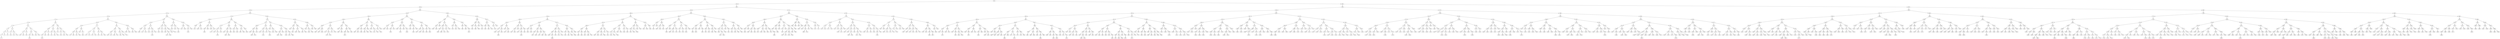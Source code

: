 digraph AVLBaum
{
813 -> 416;
813 -> 1430;
416 -> 263;
416 -> 634;
263 -> 155;
263 -> 359;
155 -> 107;
155 -> 202;
107 -> 56;
107 -> 138;
56 -> 31;
56 -> 84;
31 -> 15;
31 -> 46;
15 -> 8;
15 -> 22;
8 -> 5;
8 -> 11;
5 -> 3;
5 -> 7;
3 -> 1;
3 -> 4;
1 -> 2;
7 -> 6;
11 -> 9;
11 -> 13;
9 -> 10;
13 -> 12;
13 -> 14;
22 -> 19;
22 -> 27;
19 -> 17;
19 -> 21;
17 -> 16;
17 -> 18;
21 -> 20;
27 -> 25;
27 -> 29;
25 -> 24;
25 -> 26;
24 -> 23;
29 -> 28;
29 -> 30;
46 -> 39;
46 -> 49;
39 -> 36;
39 -> 42;
36 -> 34;
36 -> 37;
34 -> 32;
34 -> 35;
32 -> 33;
37 -> 38;
42 -> 40;
42 -> 44;
40 -> 41;
44 -> 43;
44 -> 45;
49 -> 48;
49 -> 52;
48 -> 47;
52 -> 51;
52 -> 54;
51 -> 50;
54 -> 53;
54 -> 55;
84 -> 69;
84 -> 99;
69 -> 64;
69 -> 77;
64 -> 60;
64 -> 66;
60 -> 58;
60 -> 62;
58 -> 57;
58 -> 59;
62 -> 61;
62 -> 63;
66 -> 65;
66 -> 67;
67 -> 68;
77 -> 73;
77 -> 80;
73 -> 71;
73 -> 75;
71 -> 70;
71 -> 72;
75 -> 74;
75 -> 76;
80 -> 78;
80 -> 82;
78 -> 79;
82 -> 81;
82 -> 83;
99 -> 92;
99 -> 103;
92 -> 88;
92 -> 96;
88 -> 86;
88 -> 90;
86 -> 85;
86 -> 87;
90 -> 89;
90 -> 91;
96 -> 94;
96 -> 98;
94 -> 93;
94 -> 95;
98 -> 97;
103 -> 101;
103 -> 105;
101 -> 100;
101 -> 102;
105 -> 104;
105 -> 106;
138 -> 122;
138 -> 146;
122 -> 114;
122 -> 128;
114 -> 110;
114 -> 117;
110 -> 109;
110 -> 112;
109 -> 108;
112 -> 111;
112 -> 113;
117 -> 116;
117 -> 120;
116 -> 115;
120 -> 118;
120 -> 121;
118 -> 119;
128 -> 125;
128 -> 134;
125 -> 123;
125 -> 127;
123 -> 124;
127 -> 126;
134 -> 130;
134 -> 136;
130 -> 129;
130 -> 132;
132 -> 131;
132 -> 133;
136 -> 135;
136 -> 137;
146 -> 141;
146 -> 150;
141 -> 140;
141 -> 143;
140 -> 139;
143 -> 142;
143 -> 144;
144 -> 145;
150 -> 148;
150 -> 153;
148 -> 147;
148 -> 149;
153 -> 151;
153 -> 154;
151 -> 152;
202 -> 172;
202 -> 240;
172 -> 162;
172 -> 189;
162 -> 158;
162 -> 167;
158 -> 156;
158 -> 160;
156 -> 157;
160 -> 159;
160 -> 161;
167 -> 165;
167 -> 169;
165 -> 163;
165 -> 166;
163 -> 164;
169 -> 168;
169 -> 170;
170 -> 171;
189 -> 180;
189 -> 195;
180 -> 177;
180 -> 186;
177 -> 174;
177 -> 178;
174 -> 173;
174 -> 175;
175 -> 176;
178 -> 179;
186 -> 182;
186 -> 187;
182 -> 181;
182 -> 184;
184 -> 183;
184 -> 185;
187 -> 188;
195 -> 192;
195 -> 199;
192 -> 191;
192 -> 194;
191 -> 190;
194 -> 193;
199 -> 197;
199 -> 201;
197 -> 196;
197 -> 198;
201 -> 200;
240 -> 221;
240 -> 253;
221 -> 211;
221 -> 227;
211 -> 208;
211 -> 216;
208 -> 204;
208 -> 209;
204 -> 203;
204 -> 206;
206 -> 205;
206 -> 207;
209 -> 210;
216 -> 213;
216 -> 218;
213 -> 212;
213 -> 215;
215 -> 214;
218 -> 217;
218 -> 219;
219 -> 220;
227 -> 223;
227 -> 233;
223 -> 222;
223 -> 225;
225 -> 224;
225 -> 226;
233 -> 231;
233 -> 236;
231 -> 229;
231 -> 232;
229 -> 228;
229 -> 230;
236 -> 235;
236 -> 238;
235 -> 234;
238 -> 237;
238 -> 239;
253 -> 245;
253 -> 259;
245 -> 242;
245 -> 249;
242 -> 241;
242 -> 244;
244 -> 243;
249 -> 247;
249 -> 251;
247 -> 246;
247 -> 248;
251 -> 250;
251 -> 252;
259 -> 255;
259 -> 261;
255 -> 254;
255 -> 257;
257 -> 256;
257 -> 258;
261 -> 260;
261 -> 262;
359 -> 319;
359 -> 392;
319 -> 294;
319 -> 338;
294 -> 280;
294 -> 308;
280 -> 270;
280 -> 286;
270 -> 266;
270 -> 276;
266 -> 265;
266 -> 268;
265 -> 264;
268 -> 267;
268 -> 269;
276 -> 272;
276 -> 278;
272 -> 271;
272 -> 274;
274 -> 273;
274 -> 275;
278 -> 277;
278 -> 279;
286 -> 282;
286 -> 291;
282 -> 281;
282 -> 284;
284 -> 283;
284 -> 285;
291 -> 289;
291 -> 292;
289 -> 288;
289 -> 290;
288 -> 287;
292 -> 293;
308 -> 301;
308 -> 314;
301 -> 298;
301 -> 305;
298 -> 296;
298 -> 300;
296 -> 295;
296 -> 297;
300 -> 299;
305 -> 303;
305 -> 306;
303 -> 302;
303 -> 304;
306 -> 307;
314 -> 310;
314 -> 317;
310 -> 309;
310 -> 312;
312 -> 311;
312 -> 313;
317 -> 315;
317 -> 318;
315 -> 316;
338 -> 328;
338 -> 346;
328 -> 323;
328 -> 333;
323 -> 321;
323 -> 326;
321 -> 320;
321 -> 322;
326 -> 324;
326 -> 327;
324 -> 325;
333 -> 330;
333 -> 335;
330 -> 329;
330 -> 332;
332 -> 331;
335 -> 334;
335 -> 337;
337 -> 336;
346 -> 341;
346 -> 353;
341 -> 340;
341 -> 344;
340 -> 339;
344 -> 342;
344 -> 345;
342 -> 343;
353 -> 349;
353 -> 356;
349 -> 348;
349 -> 351;
348 -> 347;
351 -> 350;
351 -> 352;
356 -> 354;
356 -> 357;
354 -> 355;
357 -> 358;
392 -> 377;
392 -> 404;
377 -> 365;
377 -> 384;
365 -> 363;
365 -> 372;
363 -> 361;
363 -> 364;
361 -> 360;
361 -> 362;
372 -> 368;
372 -> 375;
368 -> 367;
368 -> 370;
367 -> 366;
370 -> 369;
370 -> 371;
375 -> 374;
375 -> 376;
374 -> 373;
384 -> 380;
384 -> 387;
380 -> 379;
380 -> 382;
379 -> 378;
382 -> 381;
382 -> 383;
387 -> 385;
387 -> 389;
385 -> 386;
389 -> 388;
389 -> 390;
390 -> 391;
404 -> 399;
404 -> 411;
399 -> 395;
399 -> 401;
395 -> 393;
395 -> 397;
393 -> 394;
397 -> 396;
397 -> 398;
401 -> 400;
401 -> 403;
403 -> 402;
411 -> 407;
411 -> 414;
407 -> 406;
407 -> 409;
406 -> 405;
409 -> 408;
409 -> 410;
414 -> 412;
414 -> 415;
412 -> 413;
634 -> 550;
634 -> 712;
550 -> 489;
550 -> 585;
489 -> 444;
489 -> 532;
444 -> 430;
444 -> 463;
430 -> 424;
430 -> 436;
424 -> 419;
424 -> 426;
419 -> 417;
419 -> 422;
417 -> 418;
422 -> 421;
422 -> 423;
421 -> 420;
426 -> 425;
426 -> 428;
428 -> 427;
428 -> 429;
436 -> 434;
436 -> 441;
434 -> 432;
434 -> 435;
432 -> 431;
432 -> 433;
441 -> 438;
441 -> 442;
438 -> 437;
438 -> 439;
439 -> 440;
442 -> 443;
463 -> 450;
463 -> 477;
450 -> 447;
450 -> 456;
447 -> 445;
447 -> 448;
445 -> 446;
448 -> 449;
456 -> 453;
456 -> 459;
453 -> 452;
453 -> 454;
452 -> 451;
454 -> 455;
459 -> 458;
459 -> 461;
458 -> 457;
461 -> 460;
461 -> 462;
477 -> 471;
477 -> 484;
471 -> 468;
471 -> 475;
468 -> 465;
468 -> 469;
465 -> 464;
465 -> 467;
467 -> 466;
469 -> 470;
475 -> 473;
475 -> 476;
473 -> 472;
473 -> 474;
484 -> 480;
484 -> 487;
480 -> 479;
480 -> 482;
479 -> 478;
482 -> 481;
482 -> 483;
487 -> 485;
487 -> 488;
485 -> 486;
532 -> 515;
532 -> 543;
515 -> 502;
515 -> 526;
502 -> 495;
502 -> 510;
495 -> 492;
495 -> 498;
492 -> 491;
492 -> 493;
491 -> 490;
493 -> 494;
498 -> 496;
498 -> 500;
496 -> 497;
500 -> 499;
500 -> 501;
510 -> 506;
510 -> 512;
506 -> 504;
506 -> 508;
504 -> 503;
504 -> 505;
508 -> 507;
508 -> 509;
512 -> 511;
512 -> 513;
513 -> 514;
526 -> 522;
526 -> 529;
522 -> 519;
522 -> 524;
519 -> 517;
519 -> 521;
517 -> 516;
517 -> 518;
521 -> 520;
524 -> 523;
524 -> 525;
529 -> 527;
529 -> 531;
527 -> 528;
531 -> 530;
543 -> 539;
543 -> 547;
539 -> 536;
539 -> 541;
536 -> 534;
536 -> 537;
534 -> 533;
534 -> 535;
537 -> 538;
541 -> 540;
541 -> 542;
547 -> 545;
547 -> 549;
545 -> 544;
545 -> 546;
549 -> 548;
585 -> 562;
585 -> 608;
562 -> 555;
562 -> 574;
555 -> 553;
555 -> 559;
553 -> 551;
553 -> 554;
551 -> 552;
559 -> 557;
559 -> 560;
557 -> 556;
557 -> 558;
560 -> 561;
574 -> 567;
574 -> 580;
567 -> 565;
567 -> 571;
565 -> 564;
565 -> 566;
564 -> 563;
571 -> 569;
571 -> 573;
569 -> 568;
569 -> 570;
573 -> 572;
580 -> 577;
580 -> 583;
577 -> 575;
577 -> 579;
575 -> 576;
579 -> 578;
583 -> 581;
583 -> 584;
581 -> 582;
608 -> 596;
608 -> 622;
596 -> 591;
596 -> 602;
591 -> 588;
591 -> 593;
588 -> 587;
588 -> 589;
587 -> 586;
589 -> 590;
593 -> 592;
593 -> 594;
594 -> 595;
602 -> 599;
602 -> 606;
599 -> 598;
599 -> 600;
598 -> 597;
600 -> 601;
606 -> 604;
606 -> 607;
604 -> 603;
604 -> 605;
622 -> 617;
622 -> 629;
617 -> 614;
617 -> 619;
614 -> 610;
614 -> 615;
610 -> 609;
610 -> 612;
612 -> 611;
612 -> 613;
615 -> 616;
619 -> 618;
619 -> 620;
620 -> 621;
629 -> 625;
629 -> 632;
625 -> 623;
625 -> 627;
623 -> 624;
627 -> 626;
627 -> 628;
632 -> 631;
632 -> 633;
631 -> 630;
712 -> 686;
712 -> 763;
686 -> 661;
686 -> 696;
661 -> 646;
661 -> 669;
646 -> 639;
646 -> 653;
639 -> 637;
639 -> 643;
637 -> 635;
637 -> 638;
635 -> 636;
643 -> 641;
643 -> 645;
641 -> 640;
641 -> 642;
645 -> 644;
653 -> 649;
653 -> 656;
649 -> 648;
649 -> 651;
648 -> 647;
651 -> 650;
651 -> 652;
656 -> 654;
656 -> 658;
654 -> 655;
658 -> 657;
658 -> 659;
659 -> 660;
669 -> 666;
669 -> 674;
666 -> 663;
666 -> 668;
663 -> 662;
663 -> 664;
664 -> 665;
668 -> 667;
674 -> 672;
674 -> 682;
672 -> 671;
672 -> 673;
671 -> 670;
682 -> 678;
682 -> 684;
678 -> 676;
678 -> 680;
676 -> 675;
676 -> 677;
680 -> 679;
680 -> 681;
684 -> 683;
684 -> 685;
696 -> 691;
696 -> 706;
691 -> 689;
691 -> 693;
689 -> 688;
689 -> 690;
688 -> 687;
693 -> 692;
693 -> 695;
695 -> 694;
706 -> 702;
706 -> 709;
702 -> 698;
702 -> 704;
698 -> 697;
698 -> 700;
700 -> 699;
700 -> 701;
704 -> 703;
704 -> 705;
709 -> 708;
709 -> 710;
708 -> 707;
710 -> 711;
763 -> 730;
763 -> 784;
730 -> 720;
730 -> 748;
720 -> 716;
720 -> 724;
716 -> 714;
716 -> 718;
714 -> 713;
714 -> 715;
718 -> 717;
718 -> 719;
724 -> 722;
724 -> 728;
722 -> 721;
722 -> 723;
728 -> 726;
728 -> 729;
726 -> 725;
726 -> 727;
748 -> 739;
748 -> 755;
739 -> 733;
739 -> 742;
733 -> 731;
733 -> 735;
731 -> 732;
735 -> 734;
735 -> 737;
737 -> 736;
737 -> 738;
742 -> 741;
742 -> 746;
741 -> 740;
746 -> 744;
746 -> 747;
744 -> 743;
744 -> 745;
755 -> 752;
755 -> 758;
752 -> 750;
752 -> 754;
750 -> 749;
750 -> 751;
754 -> 753;
758 -> 757;
758 -> 761;
757 -> 756;
761 -> 760;
761 -> 762;
760 -> 759;
784 -> 775;
784 -> 798;
775 -> 767;
775 -> 780;
767 -> 765;
767 -> 771;
765 -> 764;
765 -> 766;
771 -> 769;
771 -> 773;
769 -> 768;
769 -> 770;
773 -> 772;
773 -> 774;
780 -> 778;
780 -> 782;
778 -> 777;
778 -> 779;
777 -> 776;
782 -> 781;
782 -> 783;
798 -> 790;
798 -> 808;
790 -> 787;
790 -> 794;
787 -> 786;
787 -> 789;
786 -> 785;
789 -> 788;
794 -> 792;
794 -> 796;
792 -> 791;
792 -> 793;
796 -> 795;
796 -> 797;
808 -> 802;
808 -> 811;
802 -> 800;
802 -> 805;
800 -> 799;
800 -> 801;
805 -> 804;
805 -> 806;
804 -> 803;
806 -> 807;
811 -> 810;
811 -> 812;
810 -> 809;
1430 -> 1154;
1430 -> 1655;
1154 -> 1020;
1154 -> 1274;
1020 -> 915;
1020 -> 1087;
915 -> 853;
915 -> 976;
853 -> 833;
853 -> 882;
833 -> 822;
833 -> 842;
822 -> 818;
822 -> 827;
818 -> 815;
818 -> 820;
815 -> 814;
815 -> 816;
816 -> 817;
820 -> 819;
820 -> 821;
827 -> 824;
827 -> 831;
824 -> 823;
824 -> 826;
826 -> 825;
831 -> 829;
831 -> 832;
829 -> 828;
829 -> 830;
842 -> 838;
842 -> 847;
838 -> 835;
838 -> 840;
835 -> 834;
835 -> 836;
836 -> 837;
840 -> 839;
840 -> 841;
847 -> 845;
847 -> 849;
845 -> 844;
845 -> 846;
844 -> 843;
849 -> 848;
849 -> 851;
851 -> 850;
851 -> 852;
882 -> 865;
882 -> 897;
865 -> 857;
865 -> 875;
857 -> 855;
857 -> 861;
855 -> 854;
855 -> 856;
861 -> 859;
861 -> 863;
859 -> 858;
859 -> 860;
863 -> 862;
863 -> 864;
875 -> 870;
875 -> 878;
870 -> 868;
870 -> 872;
868 -> 867;
868 -> 869;
867 -> 866;
872 -> 871;
872 -> 873;
873 -> 874;
878 -> 876;
878 -> 880;
876 -> 877;
880 -> 879;
880 -> 881;
897 -> 889;
897 -> 907;
889 -> 885;
889 -> 892;
885 -> 884;
885 -> 887;
884 -> 883;
887 -> 886;
887 -> 888;
892 -> 891;
892 -> 895;
891 -> 890;
895 -> 893;
895 -> 896;
893 -> 894;
907 -> 901;
907 -> 910;
901 -> 899;
901 -> 904;
899 -> 898;
899 -> 900;
904 -> 903;
904 -> 905;
903 -> 902;
905 -> 906;
910 -> 908;
910 -> 912;
908 -> 909;
912 -> 911;
912 -> 914;
914 -> 913;
976 -> 941;
976 -> 1000;
941 -> 926;
941 -> 956;
926 -> 919;
926 -> 935;
919 -> 917;
919 -> 923;
917 -> 916;
917 -> 918;
923 -> 921;
923 -> 925;
921 -> 920;
921 -> 922;
925 -> 924;
935 -> 932;
935 -> 937;
932 -> 928;
932 -> 934;
928 -> 927;
928 -> 930;
930 -> 929;
930 -> 931;
934 -> 933;
937 -> 936;
937 -> 939;
939 -> 938;
939 -> 940;
956 -> 948;
956 -> 968;
948 -> 945;
948 -> 951;
945 -> 943;
945 -> 947;
943 -> 942;
943 -> 944;
947 -> 946;
951 -> 950;
951 -> 953;
950 -> 949;
953 -> 952;
953 -> 954;
954 -> 955;
968 -> 963;
968 -> 971;
963 -> 959;
963 -> 965;
959 -> 958;
959 -> 961;
958 -> 957;
961 -> 960;
961 -> 962;
965 -> 964;
965 -> 966;
966 -> 967;
971 -> 970;
971 -> 974;
970 -> 969;
974 -> 972;
974 -> 975;
972 -> 973;
1000 -> 987;
1000 -> 1008;
987 -> 981;
987 -> 993;
981 -> 979;
981 -> 984;
979 -> 978;
979 -> 980;
978 -> 977;
984 -> 983;
984 -> 986;
983 -> 982;
986 -> 985;
993 -> 989;
993 -> 997;
989 -> 988;
989 -> 991;
991 -> 990;
991 -> 992;
997 -> 995;
997 -> 998;
995 -> 994;
995 -> 996;
998 -> 999;
1008 -> 1003;
1008 -> 1013;
1003 -> 1002;
1003 -> 1005;
1002 -> 1001;
1005 -> 1004;
1005 -> 1006;
1006 -> 1007;
1013 -> 1010;
1013 -> 1016;
1010 -> 1009;
1010 -> 1011;
1011 -> 1012;
1016 -> 1014;
1016 -> 1018;
1014 -> 1015;
1018 -> 1017;
1018 -> 1019;
1087 -> 1057;
1087 -> 1114;
1057 -> 1037;
1057 -> 1067;
1037 -> 1026;
1037 -> 1048;
1026 -> 1024;
1026 -> 1032;
1024 -> 1022;
1024 -> 1025;
1022 -> 1021;
1022 -> 1023;
1032 -> 1029;
1032 -> 1035;
1029 -> 1027;
1029 -> 1031;
1027 -> 1028;
1031 -> 1030;
1035 -> 1033;
1035 -> 1036;
1033 -> 1034;
1048 -> 1043;
1048 -> 1054;
1043 -> 1040;
1043 -> 1046;
1040 -> 1038;
1040 -> 1041;
1038 -> 1039;
1041 -> 1042;
1046 -> 1045;
1046 -> 1047;
1045 -> 1044;
1054 -> 1052;
1054 -> 1055;
1052 -> 1050;
1052 -> 1053;
1050 -> 1049;
1050 -> 1051;
1055 -> 1056;
1067 -> 1063;
1067 -> 1077;
1063 -> 1060;
1063 -> 1065;
1060 -> 1059;
1060 -> 1062;
1059 -> 1058;
1062 -> 1061;
1065 -> 1064;
1065 -> 1066;
1077 -> 1072;
1077 -> 1082;
1072 -> 1069;
1072 -> 1074;
1069 -> 1068;
1069 -> 1071;
1071 -> 1070;
1074 -> 1073;
1074 -> 1075;
1075 -> 1076;
1082 -> 1080;
1082 -> 1084;
1080 -> 1078;
1080 -> 1081;
1078 -> 1079;
1084 -> 1083;
1084 -> 1086;
1086 -> 1085;
1114 -> 1103;
1114 -> 1133;
1103 -> 1096;
1103 -> 1108;
1096 -> 1092;
1096 -> 1100;
1092 -> 1090;
1092 -> 1094;
1090 -> 1088;
1090 -> 1091;
1088 -> 1089;
1094 -> 1093;
1094 -> 1095;
1100 -> 1098;
1100 -> 1101;
1098 -> 1097;
1098 -> 1099;
1101 -> 1102;
1108 -> 1106;
1108 -> 1112;
1106 -> 1105;
1106 -> 1107;
1105 -> 1104;
1112 -> 1110;
1112 -> 1113;
1110 -> 1109;
1110 -> 1111;
1133 -> 1121;
1133 -> 1146;
1121 -> 1117;
1121 -> 1126;
1117 -> 1116;
1117 -> 1119;
1116 -> 1115;
1119 -> 1118;
1119 -> 1120;
1126 -> 1124;
1126 -> 1130;
1124 -> 1122;
1124 -> 1125;
1122 -> 1123;
1130 -> 1128;
1130 -> 1131;
1128 -> 1127;
1128 -> 1129;
1131 -> 1132;
1146 -> 1140;
1146 -> 1151;
1140 -> 1137;
1140 -> 1142;
1137 -> 1135;
1137 -> 1138;
1135 -> 1134;
1135 -> 1136;
1138 -> 1139;
1142 -> 1141;
1142 -> 1144;
1144 -> 1143;
1144 -> 1145;
1151 -> 1149;
1151 -> 1153;
1149 -> 1147;
1149 -> 1150;
1147 -> 1148;
1153 -> 1152;
1274 -> 1209;
1274 -> 1336;
1209 -> 1191;
1209 -> 1242;
1191 -> 1175;
1191 -> 1203;
1175 -> 1165;
1175 -> 1182;
1165 -> 1160;
1165 -> 1170;
1160 -> 1156;
1160 -> 1163;
1156 -> 1155;
1156 -> 1158;
1158 -> 1157;
1158 -> 1159;
1163 -> 1161;
1163 -> 1164;
1161 -> 1162;
1170 -> 1167;
1170 -> 1172;
1167 -> 1166;
1167 -> 1168;
1168 -> 1169;
1172 -> 1171;
1172 -> 1173;
1173 -> 1174;
1182 -> 1179;
1182 -> 1188;
1179 -> 1177;
1179 -> 1180;
1177 -> 1176;
1177 -> 1178;
1180 -> 1181;
1188 -> 1186;
1188 -> 1189;
1186 -> 1184;
1186 -> 1187;
1184 -> 1183;
1184 -> 1185;
1189 -> 1190;
1203 -> 1197;
1203 -> 1205;
1197 -> 1193;
1197 -> 1200;
1193 -> 1192;
1193 -> 1195;
1195 -> 1194;
1195 -> 1196;
1200 -> 1198;
1200 -> 1202;
1198 -> 1199;
1202 -> 1201;
1205 -> 1204;
1205 -> 1207;
1207 -> 1206;
1207 -> 1208;
1242 -> 1226;
1242 -> 1254;
1226 -> 1219;
1226 -> 1236;
1219 -> 1213;
1219 -> 1222;
1213 -> 1211;
1213 -> 1216;
1211 -> 1210;
1211 -> 1212;
1216 -> 1215;
1216 -> 1217;
1215 -> 1214;
1217 -> 1218;
1222 -> 1220;
1222 -> 1224;
1220 -> 1221;
1224 -> 1223;
1224 -> 1225;
1236 -> 1231;
1236 -> 1239;
1231 -> 1228;
1231 -> 1233;
1228 -> 1227;
1228 -> 1229;
1229 -> 1230;
1233 -> 1232;
1233 -> 1235;
1235 -> 1234;
1239 -> 1237;
1239 -> 1241;
1237 -> 1238;
1241 -> 1240;
1254 -> 1249;
1254 -> 1264;
1249 -> 1246;
1249 -> 1252;
1246 -> 1244;
1246 -> 1247;
1244 -> 1243;
1244 -> 1245;
1247 -> 1248;
1252 -> 1250;
1252 -> 1253;
1250 -> 1251;
1264 -> 1261;
1264 -> 1269;
1261 -> 1257;
1261 -> 1262;
1257 -> 1256;
1257 -> 1259;
1256 -> 1255;
1259 -> 1258;
1259 -> 1260;
1262 -> 1263;
1269 -> 1267;
1269 -> 1271;
1267 -> 1265;
1267 -> 1268;
1265 -> 1266;
1271 -> 1270;
1271 -> 1272;
1272 -> 1273;
1336 -> 1302;
1336 -> 1388;
1302 -> 1286;
1302 -> 1322;
1286 -> 1279;
1286 -> 1292;
1279 -> 1276;
1279 -> 1282;
1276 -> 1275;
1276 -> 1277;
1277 -> 1278;
1282 -> 1280;
1282 -> 1284;
1280 -> 1281;
1284 -> 1283;
1284 -> 1285;
1292 -> 1289;
1292 -> 1296;
1289 -> 1288;
1289 -> 1291;
1288 -> 1287;
1291 -> 1290;
1296 -> 1294;
1296 -> 1299;
1294 -> 1293;
1294 -> 1295;
1299 -> 1297;
1299 -> 1300;
1297 -> 1298;
1300 -> 1301;
1322 -> 1312;
1322 -> 1331;
1312 -> 1306;
1312 -> 1318;
1306 -> 1304;
1306 -> 1310;
1304 -> 1303;
1304 -> 1305;
1310 -> 1308;
1310 -> 1311;
1308 -> 1307;
1308 -> 1309;
1318 -> 1316;
1318 -> 1320;
1316 -> 1314;
1316 -> 1317;
1314 -> 1313;
1314 -> 1315;
1320 -> 1319;
1320 -> 1321;
1331 -> 1326;
1331 -> 1333;
1326 -> 1324;
1326 -> 1328;
1324 -> 1323;
1324 -> 1325;
1328 -> 1327;
1328 -> 1329;
1329 -> 1330;
1333 -> 1332;
1333 -> 1334;
1334 -> 1335;
1388 -> 1355;
1388 -> 1405;
1355 -> 1347;
1355 -> 1372;
1347 -> 1341;
1347 -> 1351;
1341 -> 1338;
1341 -> 1343;
1338 -> 1337;
1338 -> 1340;
1340 -> 1339;
1343 -> 1342;
1343 -> 1345;
1345 -> 1344;
1345 -> 1346;
1351 -> 1349;
1351 -> 1353;
1349 -> 1348;
1349 -> 1350;
1353 -> 1352;
1353 -> 1354;
1372 -> 1364;
1372 -> 1381;
1364 -> 1359;
1364 -> 1368;
1359 -> 1357;
1359 -> 1362;
1357 -> 1356;
1357 -> 1358;
1362 -> 1360;
1362 -> 1363;
1360 -> 1361;
1368 -> 1366;
1368 -> 1370;
1366 -> 1365;
1366 -> 1367;
1370 -> 1369;
1370 -> 1371;
1381 -> 1376;
1381 -> 1385;
1376 -> 1374;
1376 -> 1378;
1374 -> 1373;
1374 -> 1375;
1378 -> 1377;
1378 -> 1380;
1380 -> 1379;
1385 -> 1383;
1385 -> 1387;
1383 -> 1382;
1383 -> 1384;
1387 -> 1386;
1405 -> 1394;
1405 -> 1417;
1394 -> 1391;
1394 -> 1399;
1391 -> 1389;
1391 -> 1393;
1389 -> 1390;
1393 -> 1392;
1399 -> 1397;
1399 -> 1403;
1397 -> 1395;
1397 -> 1398;
1395 -> 1396;
1403 -> 1401;
1403 -> 1404;
1401 -> 1400;
1401 -> 1402;
1417 -> 1410;
1417 -> 1425;
1410 -> 1408;
1410 -> 1414;
1408 -> 1406;
1408 -> 1409;
1406 -> 1407;
1414 -> 1412;
1414 -> 1416;
1412 -> 1411;
1412 -> 1413;
1416 -> 1415;
1425 -> 1421;
1425 -> 1427;
1421 -> 1419;
1421 -> 1423;
1419 -> 1418;
1419 -> 1420;
1423 -> 1422;
1423 -> 1424;
1427 -> 1426;
1427 -> 1429;
1429 -> 1428;
1655 -> 1561;
1655 -> 1892;
1561 -> 1517;
1561 -> 1604;
1517 -> 1480;
1517 -> 1536;
1480 -> 1452;
1480 -> 1503;
1452 -> 1439;
1452 -> 1462;
1439 -> 1433;
1439 -> 1445;
1433 -> 1432;
1433 -> 1435;
1432 -> 1431;
1435 -> 1434;
1435 -> 1437;
1437 -> 1436;
1437 -> 1438;
1445 -> 1441;
1445 -> 1449;
1441 -> 1440;
1441 -> 1443;
1443 -> 1442;
1443 -> 1444;
1449 -> 1447;
1449 -> 1450;
1447 -> 1446;
1447 -> 1448;
1450 -> 1451;
1462 -> 1456;
1462 -> 1472;
1456 -> 1454;
1456 -> 1460;
1454 -> 1453;
1454 -> 1455;
1460 -> 1458;
1460 -> 1461;
1458 -> 1457;
1458 -> 1459;
1472 -> 1468;
1472 -> 1475;
1468 -> 1464;
1468 -> 1470;
1464 -> 1463;
1464 -> 1466;
1466 -> 1465;
1466 -> 1467;
1470 -> 1469;
1470 -> 1471;
1475 -> 1473;
1475 -> 1478;
1473 -> 1474;
1478 -> 1476;
1478 -> 1479;
1476 -> 1477;
1503 -> 1491;
1503 -> 1510;
1491 -> 1486;
1491 -> 1497;
1486 -> 1484;
1486 -> 1488;
1484 -> 1482;
1484 -> 1485;
1482 -> 1481;
1482 -> 1483;
1488 -> 1487;
1488 -> 1490;
1490 -> 1489;
1497 -> 1494;
1497 -> 1500;
1494 -> 1493;
1494 -> 1495;
1493 -> 1492;
1495 -> 1496;
1500 -> 1498;
1500 -> 1502;
1498 -> 1499;
1502 -> 1501;
1510 -> 1507;
1510 -> 1514;
1507 -> 1505;
1507 -> 1508;
1505 -> 1504;
1505 -> 1506;
1508 -> 1509;
1514 -> 1512;
1514 -> 1516;
1512 -> 1511;
1512 -> 1513;
1516 -> 1515;
1536 -> 1525;
1536 -> 1552;
1525 -> 1520;
1525 -> 1530;
1520 -> 1518;
1520 -> 1522;
1518 -> 1519;
1522 -> 1521;
1522 -> 1523;
1523 -> 1524;
1530 -> 1528;
1530 -> 1534;
1528 -> 1526;
1528 -> 1529;
1526 -> 1527;
1534 -> 1532;
1534 -> 1535;
1532 -> 1531;
1532 -> 1533;
1552 -> 1541;
1552 -> 1558;
1541 -> 1538;
1541 -> 1547;
1538 -> 1537;
1538 -> 1539;
1539 -> 1540;
1547 -> 1543;
1547 -> 1549;
1543 -> 1542;
1543 -> 1545;
1545 -> 1544;
1545 -> 1546;
1549 -> 1548;
1549 -> 1551;
1551 -> 1550;
1558 -> 1556;
1558 -> 1559;
1556 -> 1554;
1556 -> 1557;
1554 -> 1553;
1554 -> 1555;
1559 -> 1560;
1604 -> 1580;
1604 -> 1634;
1580 -> 1569;
1580 -> 1592;
1569 -> 1566;
1569 -> 1576;
1566 -> 1563;
1566 -> 1568;
1563 -> 1562;
1563 -> 1564;
1564 -> 1565;
1568 -> 1567;
1576 -> 1573;
1576 -> 1578;
1573 -> 1571;
1573 -> 1574;
1571 -> 1570;
1571 -> 1572;
1574 -> 1575;
1578 -> 1577;
1578 -> 1579;
1592 -> 1587;
1592 -> 1599;
1587 -> 1584;
1587 -> 1589;
1584 -> 1582;
1584 -> 1585;
1582 -> 1581;
1582 -> 1583;
1585 -> 1586;
1589 -> 1588;
1589 -> 1591;
1591 -> 1590;
1599 -> 1595;
1599 -> 1602;
1595 -> 1594;
1595 -> 1597;
1594 -> 1593;
1597 -> 1596;
1597 -> 1598;
1602 -> 1601;
1602 -> 1603;
1601 -> 1600;
1634 -> 1620;
1634 -> 1647;
1620 -> 1613;
1620 -> 1628;
1613 -> 1610;
1613 -> 1617;
1610 -> 1607;
1610 -> 1611;
1607 -> 1605;
1607 -> 1608;
1605 -> 1606;
1608 -> 1609;
1611 -> 1612;
1617 -> 1615;
1617 -> 1619;
1615 -> 1614;
1615 -> 1616;
1619 -> 1618;
1628 -> 1625;
1628 -> 1631;
1625 -> 1622;
1625 -> 1626;
1622 -> 1621;
1622 -> 1623;
1623 -> 1624;
1626 -> 1627;
1631 -> 1630;
1631 -> 1632;
1630 -> 1629;
1632 -> 1633;
1647 -> 1642;
1647 -> 1650;
1642 -> 1638;
1642 -> 1645;
1638 -> 1636;
1638 -> 1640;
1636 -> 1635;
1636 -> 1637;
1640 -> 1639;
1640 -> 1641;
1645 -> 1644;
1645 -> 1646;
1644 -> 1643;
1650 -> 1649;
1650 -> 1652;
1649 -> 1648;
1652 -> 1651;
1652 -> 1654;
1654 -> 1653;
1892 -> 1780;
1892 -> 1962;
1780 -> 1715;
1780 -> 1833;
1715 -> 1679;
1715 -> 1753;
1679 -> 1671;
1679 -> 1694;
1671 -> 1661;
1671 -> 1676;
1661 -> 1658;
1661 -> 1667;
1658 -> 1657;
1658 -> 1659;
1657 -> 1656;
1659 -> 1660;
1667 -> 1665;
1667 -> 1669;
1665 -> 1663;
1665 -> 1666;
1663 -> 1662;
1663 -> 1664;
1669 -> 1668;
1669 -> 1670;
1676 -> 1674;
1676 -> 1677;
1674 -> 1673;
1674 -> 1675;
1673 -> 1672;
1677 -> 1678;
1694 -> 1689;
1694 -> 1702;
1689 -> 1684;
1689 -> 1691;
1684 -> 1682;
1684 -> 1686;
1682 -> 1680;
1682 -> 1683;
1680 -> 1681;
1686 -> 1685;
1686 -> 1687;
1687 -> 1688;
1691 -> 1690;
1691 -> 1693;
1693 -> 1692;
1702 -> 1699;
1702 -> 1708;
1699 -> 1697;
1699 -> 1701;
1697 -> 1695;
1697 -> 1698;
1695 -> 1696;
1701 -> 1700;
1708 -> 1705;
1708 -> 1711;
1705 -> 1704;
1705 -> 1706;
1704 -> 1703;
1706 -> 1707;
1711 -> 1710;
1711 -> 1713;
1710 -> 1709;
1713 -> 1712;
1713 -> 1714;
1753 -> 1732;
1753 -> 1767;
1732 -> 1725;
1732 -> 1742;
1725 -> 1722;
1725 -> 1728;
1722 -> 1718;
1722 -> 1724;
1718 -> 1717;
1718 -> 1720;
1717 -> 1716;
1720 -> 1719;
1720 -> 1721;
1724 -> 1723;
1728 -> 1727;
1728 -> 1730;
1727 -> 1726;
1730 -> 1729;
1730 -> 1731;
1742 -> 1738;
1742 -> 1747;
1738 -> 1736;
1738 -> 1740;
1736 -> 1734;
1736 -> 1737;
1734 -> 1733;
1734 -> 1735;
1740 -> 1739;
1740 -> 1741;
1747 -> 1744;
1747 -> 1750;
1744 -> 1743;
1744 -> 1746;
1746 -> 1745;
1750 -> 1749;
1750 -> 1752;
1749 -> 1748;
1752 -> 1751;
1767 -> 1762;
1767 -> 1773;
1762 -> 1758;
1762 -> 1765;
1758 -> 1755;
1758 -> 1760;
1755 -> 1754;
1755 -> 1756;
1756 -> 1757;
1760 -> 1759;
1760 -> 1761;
1765 -> 1764;
1765 -> 1766;
1764 -> 1763;
1773 -> 1771;
1773 -> 1777;
1771 -> 1769;
1771 -> 1772;
1769 -> 1768;
1769 -> 1770;
1777 -> 1775;
1777 -> 1778;
1775 -> 1774;
1775 -> 1776;
1778 -> 1779;
1833 -> 1805;
1833 -> 1860;
1805 -> 1788;
1805 -> 1822;
1788 -> 1783;
1788 -> 1796;
1783 -> 1782;
1783 -> 1785;
1782 -> 1781;
1785 -> 1784;
1785 -> 1787;
1787 -> 1786;
1796 -> 1792;
1796 -> 1800;
1792 -> 1790;
1792 -> 1794;
1790 -> 1789;
1790 -> 1791;
1794 -> 1793;
1794 -> 1795;
1800 -> 1798;
1800 -> 1803;
1798 -> 1797;
1798 -> 1799;
1803 -> 1801;
1803 -> 1804;
1801 -> 1802;
1822 -> 1814;
1822 -> 1828;
1814 -> 1809;
1814 -> 1818;
1809 -> 1807;
1809 -> 1811;
1807 -> 1806;
1807 -> 1808;
1811 -> 1810;
1811 -> 1813;
1813 -> 1812;
1818 -> 1816;
1818 -> 1820;
1816 -> 1815;
1816 -> 1817;
1820 -> 1819;
1820 -> 1821;
1828 -> 1825;
1828 -> 1831;
1825 -> 1823;
1825 -> 1826;
1823 -> 1824;
1826 -> 1827;
1831 -> 1829;
1831 -> 1832;
1829 -> 1830;
1860 -> 1844;
1860 -> 1881;
1844 -> 1839;
1844 -> 1853;
1839 -> 1837;
1839 -> 1842;
1837 -> 1835;
1837 -> 1838;
1835 -> 1834;
1835 -> 1836;
1842 -> 1841;
1842 -> 1843;
1841 -> 1840;
1853 -> 1849;
1853 -> 1856;
1849 -> 1847;
1849 -> 1851;
1847 -> 1845;
1847 -> 1848;
1845 -> 1846;
1851 -> 1850;
1851 -> 1852;
1856 -> 1855;
1856 -> 1858;
1855 -> 1854;
1858 -> 1857;
1858 -> 1859;
1881 -> 1869;
1881 -> 1885;
1869 -> 1865;
1869 -> 1875;
1865 -> 1862;
1865 -> 1867;
1862 -> 1861;
1862 -> 1863;
1863 -> 1864;
1867 -> 1866;
1867 -> 1868;
1875 -> 1872;
1875 -> 1879;
1872 -> 1871;
1872 -> 1873;
1871 -> 1870;
1873 -> 1874;
1879 -> 1877;
1879 -> 1880;
1877 -> 1876;
1877 -> 1878;
1885 -> 1883;
1885 -> 1888;
1883 -> 1882;
1883 -> 1884;
1888 -> 1887;
1888 -> 1890;
1887 -> 1886;
1890 -> 1889;
1890 -> 1891;
1962 -> 1934;
1962 -> 1984;
1934 -> 1910;
1934 -> 1947;
1910 -> 1904;
1910 -> 1920;
1904 -> 1897;
1904 -> 1908;
1897 -> 1895;
1897 -> 1901;
1895 -> 1894;
1895 -> 1896;
1894 -> 1893;
1901 -> 1899;
1901 -> 1902;
1899 -> 1898;
1899 -> 1900;
1902 -> 1903;
1908 -> 1906;
1908 -> 1909;
1906 -> 1905;
1906 -> 1907;
1920 -> 1913;
1920 -> 1926;
1913 -> 1912;
1913 -> 1916;
1912 -> 1911;
1916 -> 1914;
1916 -> 1918;
1914 -> 1915;
1918 -> 1917;
1918 -> 1919;
1926 -> 1922;
1926 -> 1930;
1922 -> 1921;
1922 -> 1924;
1924 -> 1923;
1924 -> 1925;
1930 -> 1928;
1930 -> 1932;
1928 -> 1927;
1928 -> 1929;
1932 -> 1931;
1932 -> 1933;
1947 -> 1942;
1947 -> 1954;
1942 -> 1937;
1942 -> 1945;
1937 -> 1936;
1937 -> 1940;
1936 -> 1935;
1940 -> 1938;
1940 -> 1941;
1938 -> 1939;
1945 -> 1944;
1945 -> 1946;
1944 -> 1943;
1954 -> 1950;
1954 -> 1959;
1950 -> 1949;
1950 -> 1952;
1949 -> 1948;
1952 -> 1951;
1952 -> 1953;
1959 -> 1957;
1959 -> 1961;
1957 -> 1956;
1957 -> 1958;
1956 -> 1955;
1961 -> 1960;
1984 -> 1975;
1984 -> 1990;
1975 -> 1970;
1975 -> 1979;
1970 -> 1967;
1970 -> 1973;
1967 -> 1965;
1967 -> 1968;
1965 -> 1963;
1965 -> 1966;
1963 -> 1964;
1968 -> 1969;
1973 -> 1972;
1973 -> 1974;
1972 -> 1971;
1979 -> 1977;
1979 -> 1981;
1977 -> 1976;
1977 -> 1978;
1981 -> 1980;
1981 -> 1983;
1983 -> 1982;
1990 -> 1987;
1990 -> 1994;
1987 -> 1985;
1987 -> 1988;
1985 -> 1986;
1988 -> 1989;
1994 -> 1992;
1994 -> 1997;
1992 -> 1991;
1992 -> 1993;
1997 -> 1996;
1997 -> 1999;
1996 -> 1995;
1999 -> 1998;
1999 -> 2000;
}
